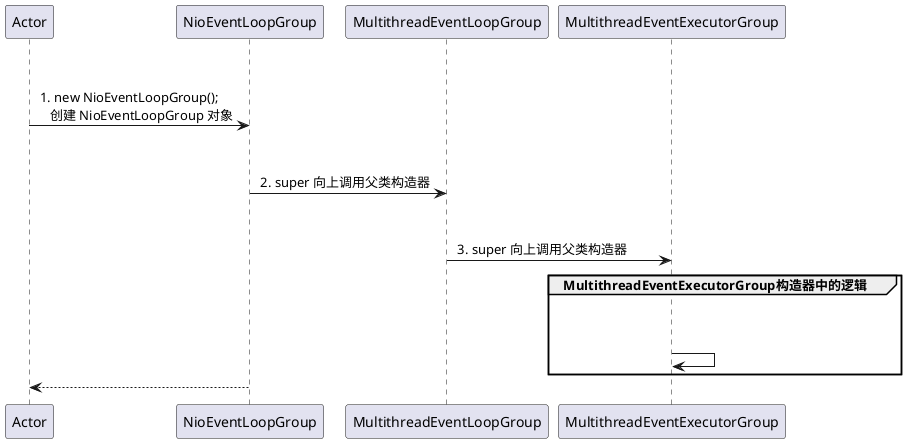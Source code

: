 @startuml participant

Actor -> NioEventLoopGroup: \n\n 1. new NioEventLoopGroup(); \n    创建 NioEventLoopGroup 对象

NioEventLoopGroup -> MultithreadEventLoopGroup: \n\n 2. super 向上调用父类构造器

MultithreadEventLoopGroup -> MultithreadEventExecutorGroup: \n\n 3. super 向上调用父类构造器

group MultithreadEventExecutorGroup构造器中的逻辑

    MultithreadEventExecutorGroup -> MultithreadEventExecutorGroup: \n\n

end

Actor <-- NioEventLoopGroup
@enduml